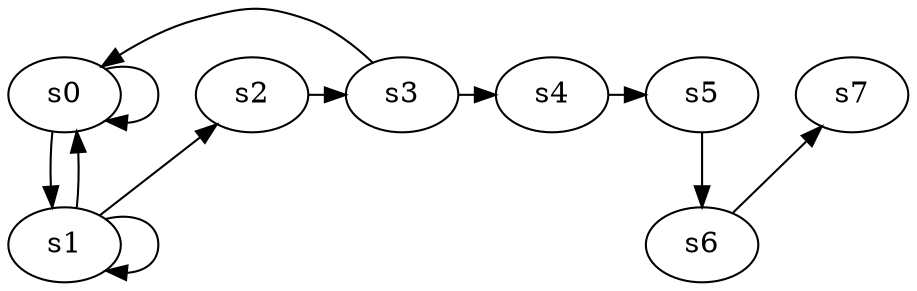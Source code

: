 digraph game_0159_chain_8 {
    s0 [name="s0", player=0, target=1];
    s1 [name="s1", player=1];
    s2 [name="s2", player=0];
    s3 [name="s3", player=1];
    s4 [name="s4", player=0];
    s5 [name="s5", player=1];
    s6 [name="s6", player=0];
    s7 [name="s7", player=1, target=1];

    s0 -> s1;
    s1 -> s2 [constraint="time == 1 || time == 7 || time == 10"];
    s2 -> s3 [constraint="time % 5 == 0"];
    s3 -> s4 [constraint="time % 2 == 0"];
    s4 -> s5 [constraint="time % 5 == 0"];
    s5 -> s6;
    s6 -> s7 [constraint="time == 2 || time == 4 || time == 8 || time == 14"];
    s0 -> s0 [constraint="time % 3 == 0"];
    s1 -> s1 [constraint="time % 4 == 0"];
    s1 -> s0 [constraint="!(time % 3 == 0)"];
    s3 -> s0 [constraint="!(time % 3 == 0)"];
}
